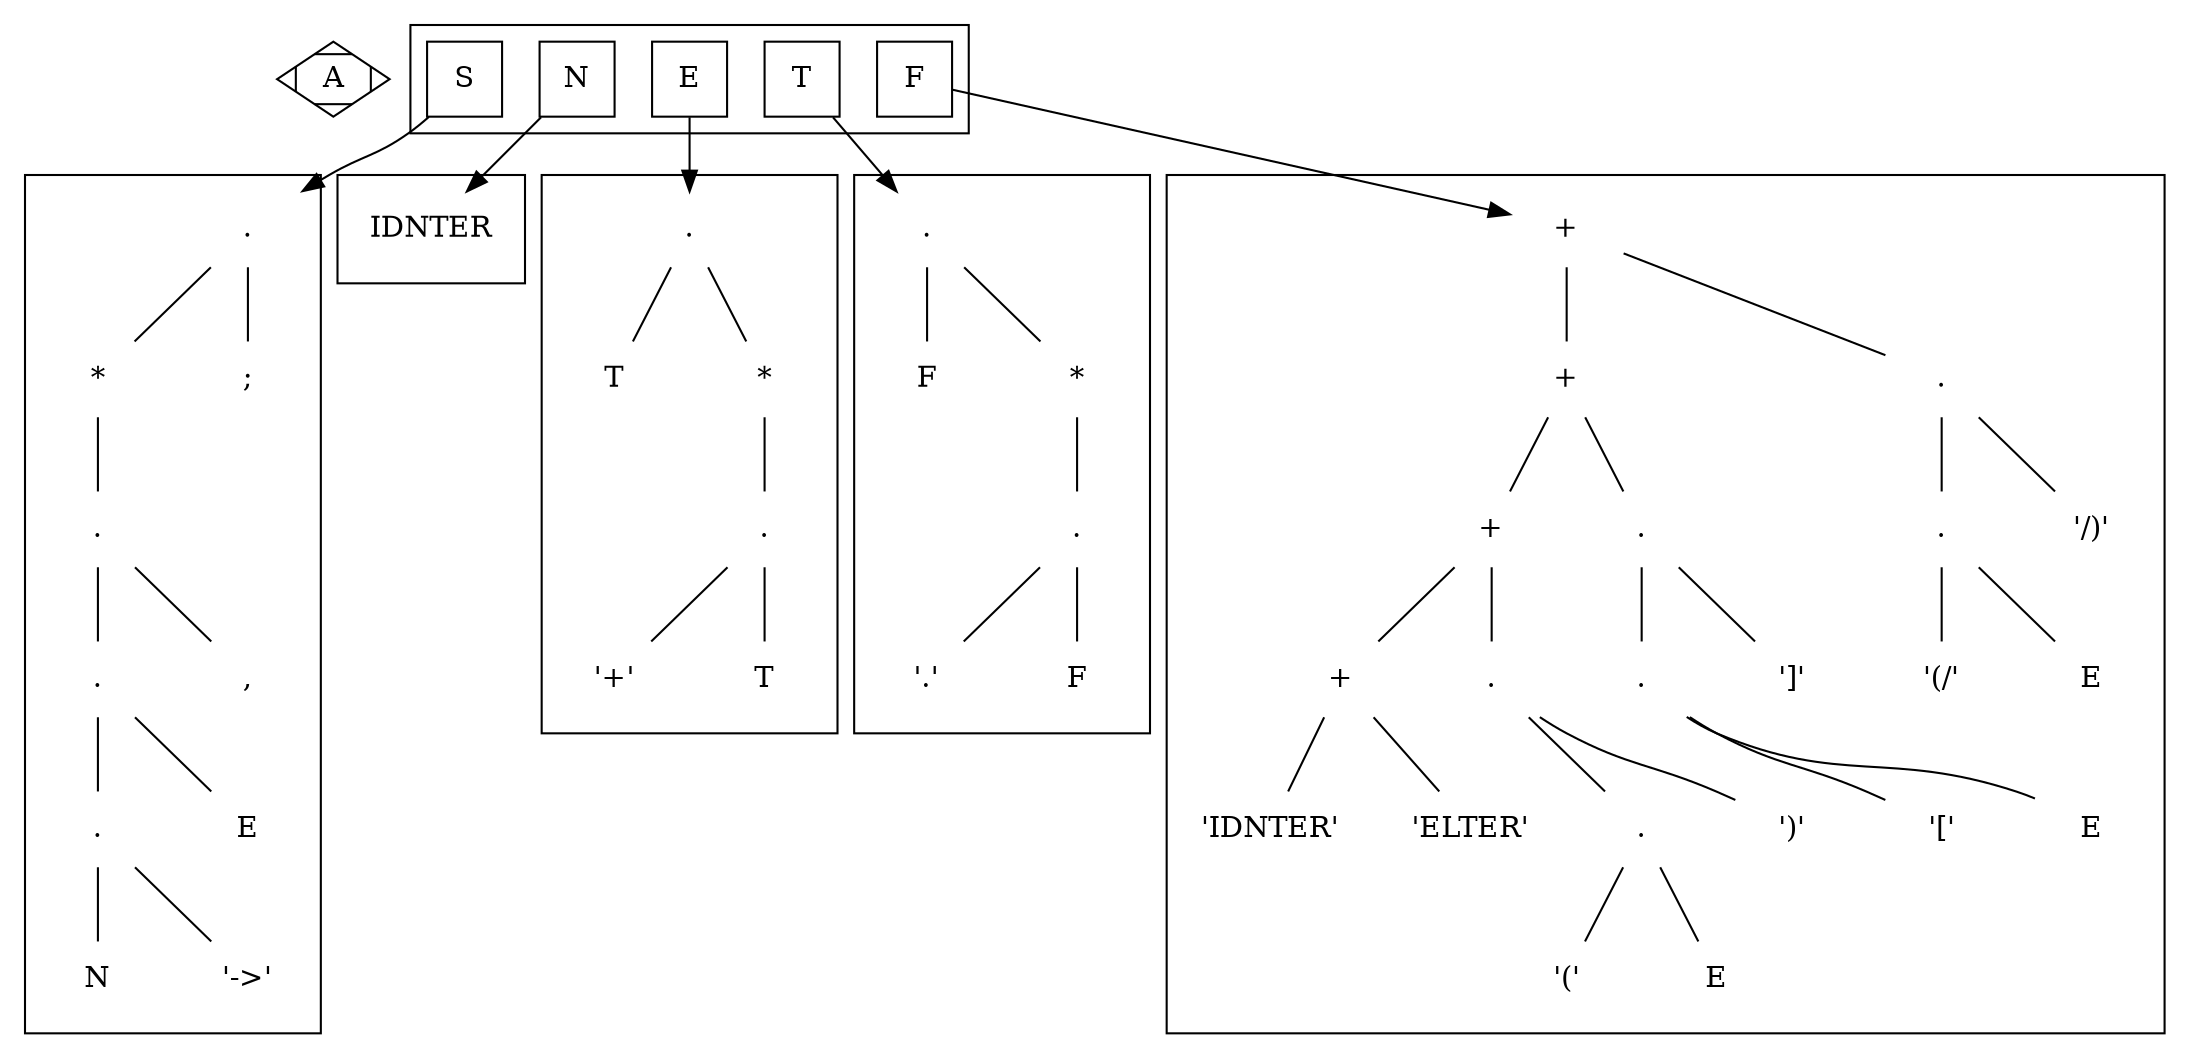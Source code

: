 digraph G {
A [shape=Mdiamond];
subgraph clusterA {
S [shape=square];
N [shape=square];
E [shape=square];
T [shape=square];
F [shape=square];

}

subgraph clusterS {
    edge [dir=none]
    node [shape=none, style=none];
    ls1  [ label = "." ];
    ls21 [ label = "*" ];
    ls22 [ label = ";" ];
    ls31 [ label = "." ];
    ls41 [ label = "." ];
    ls42 [ label = "," ];
    ls51 [ label = "." ];
    ls52 [ label = "E" ];
    ls61 [ label = "N" ];
    ls62 [ label = "'->'" ];

    ls1  -> { ls21 ls22 };
    ls21 -> { ls31 };
    ls31 -> { ls41 ls42 };
    ls41 -> { ls51 ls52 };
    ls51 -> { ls61 ls62};
}

subgraph clusterN {
    node [shape=none, style=none];
    ln [ label="IDNTER"];
}

subgraph clusterE {
    edge [dir=none]
    node [shape=none, style=none];
    le1  [ label = "." ];
    le21 [ label = "T" ];
    le22 [ label = "*" ];
    le31 [ label = "." ];
    le41 [ label = "'+'" ];
    le42 [ label = "T" ];

    le1  -> { le21 le22 };
    le22 -> { le31 };
    le31 -> { le41 le42 };
}

subgraph clusterT {
    edge [dir=none]
    node [shape=none, style=none];
    lt1  [ label = "." ];
    lt21 [ label = "F" ];
    lt22 [ label = "*" ];
    lt31 [ label = "." ];
    lt41 [ label = "'.'" ];
    lt42 [ label = "F" ];

    lt1  -> { lt21 lt22 };
    lt22 -> { lt31 };
    lt31 -> { lt41 lt42 };
}

subgraph clusterf {
    edge [dir=none]
    node [shape=none, style=none];
    lf1  [ label = "+" ];
    lf21  [ label = "+" ];
    lf22  [ label = "." ];
    lf31  [ label = "+" ];
    lf32  [ label = "." ];
    lf33  [ label = "." ];
    lf34  [ label = "'/)'" ];
    lf41  [ label = "+" ];
    lf42  [ label = "." ];
    lf44  [ label = "." ];
    lf43  [ label = "']'" ];
    lf45  [ label = "'(/'" ];
    lf51  [ label = "'IDNTER'" ];
    lf52  [ label = "'ELTER'" ];
    lf53  [ label = "." ];
    lf54  [ label = "')'" ];
    lf55  [ label = "'['" ];
    lf56  [ label = "E" ];
    lf61  [ label = "'('" ];
    lf62  [ label = "E" ];
    lf63  [ label = "E" ];

    lf1 -> { lf21 lf22 };
    lf21 -> {lf31 lf32};
    lf22 -> {lf33 lf34};
    lf31 -> {lf41 lf42};
    lf32 -> {lf43 lf44};
    lf33 -> {lf45 lf56};
    lf41 -> {lf51 lf52};
    lf42 -> {lf53 lf54};
    lf44 -> {lf62 lf55};
    lf53 -> {lf61 lf63};


}

	S -> ls1;
  N -> ln;
  E -> le1;
  T -> lt1;
  F -> lf1;

}
